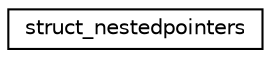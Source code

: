 digraph G
{
  edge [fontname="Helvetica",fontsize="10",labelfontname="Helvetica",labelfontsize="10"];
  node [fontname="Helvetica",fontsize="10",shape=record];
  rankdir="LR";
  Node1 [label="struct_nestedpointers",height=0.2,width=0.4,color="black", fillcolor="white", style="filled",URL="$structstruct__nestedpointers.html"];
}
